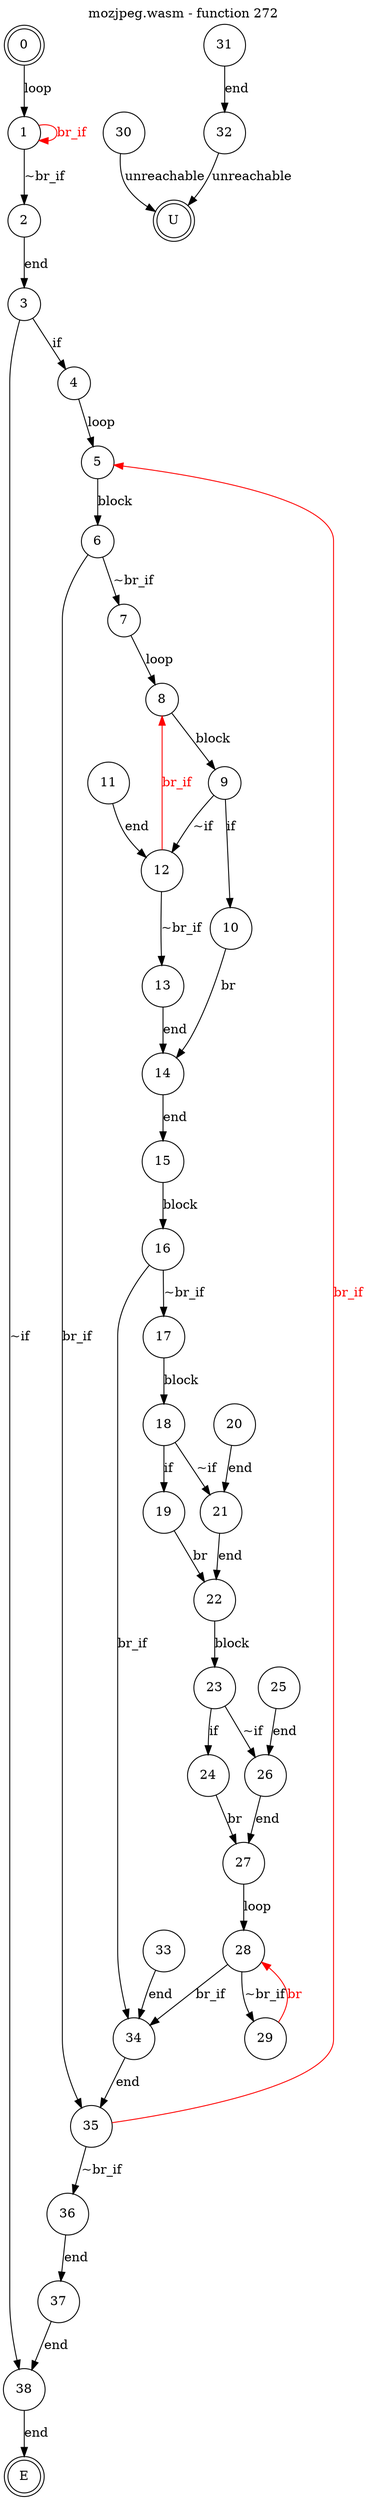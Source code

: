 digraph finite_state_machine {
    label = "mozjpeg.wasm - function 272"
    labelloc =  t
    labelfontsize = 16
    labelfontcolor = black
    labelfontname = "Helvetica"
    node [shape = doublecircle]; 0 E U ;
    node [shape = circle];
    0 -> 1[label="loop"];
    1 -> 2[label="~br_if"];
    1 -> 1[color="red" fontcolor="red" label="br_if"];
    2 -> 3[label="end"];
    3 -> 4[label="if"];
    3 -> 38[label="~if"];
    4 -> 5[label="loop"];
    5 -> 6[label="block"];
    6 -> 7[label="~br_if"];
    6 -> 35[label="br_if"];
    7 -> 8[label="loop"];
    8 -> 9[label="block"];
    9 -> 10[label="if"];
    9 -> 12[label="~if"];
    10 -> 14[label="br"];
    11 -> 12[label="end"];
    12 -> 13[label="~br_if"];
    12 -> 8[color="red" fontcolor="red" label="br_if"];
    13 -> 14[label="end"];
    14 -> 15[label="end"];
    15 -> 16[label="block"];
    16 -> 17[label="~br_if"];
    16 -> 34[label="br_if"];
    17 -> 18[label="block"];
    18 -> 19[label="if"];
    18 -> 21[label="~if"];
    19 -> 22[label="br"];
    20 -> 21[label="end"];
    21 -> 22[label="end"];
    22 -> 23[label="block"];
    23 -> 24[label="if"];
    23 -> 26[label="~if"];
    24 -> 27[label="br"];
    25 -> 26[label="end"];
    26 -> 27[label="end"];
    27 -> 28[label="loop"];
    28 -> 29[label="~br_if"];
    28 -> 34[label="br_if"];
    29 -> 28[color="red" fontcolor="red" label="br"];
    30 -> U[label="unreachable"];
    31 -> 32[label="end"];
    32 -> U[label="unreachable"];
    33 -> 34[label="end"];
    34 -> 35[label="end"];
    35 -> 36[label="~br_if"];
    35 -> 5[color="red" fontcolor="red" label="br_if"];
    36 -> 37[label="end"];
    37 -> 38[label="end"];
    38 -> E[label="end"];
}
